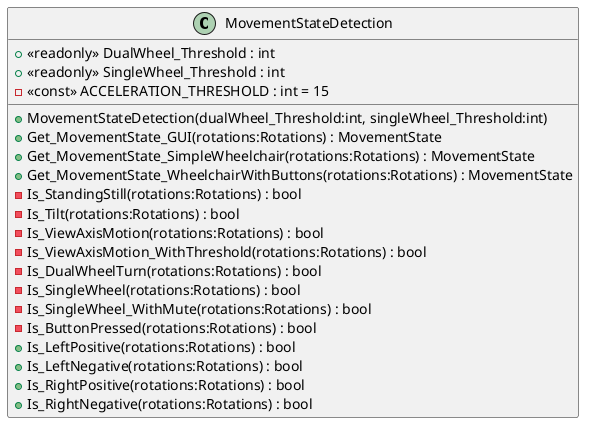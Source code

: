 @startuml
class MovementStateDetection {
    + <<readonly>> DualWheel_Threshold : int
    + <<readonly>> SingleWheel_Threshold : int
    - <<const>> ACCELERATION_THRESHOLD : int = 15
    + MovementStateDetection(dualWheel_Threshold:int, singleWheel_Threshold:int)
    + Get_MovementState_GUI(rotations:Rotations) : MovementState
    + Get_MovementState_SimpleWheelchair(rotations:Rotations) : MovementState
    + Get_MovementState_WheelchairWithButtons(rotations:Rotations) : MovementState
    - Is_StandingStill(rotations:Rotations) : bool
    - Is_Tilt(rotations:Rotations) : bool
    - Is_ViewAxisMotion(rotations:Rotations) : bool
    - Is_ViewAxisMotion_WithThreshold(rotations:Rotations) : bool
    - Is_DualWheelTurn(rotations:Rotations) : bool
    - Is_SingleWheel(rotations:Rotations) : bool
    - Is_SingleWheel_WithMute(rotations:Rotations) : bool
    - Is_ButtonPressed(rotations:Rotations) : bool
    + Is_LeftPositive(rotations:Rotations) : bool
    + Is_LeftNegative(rotations:Rotations) : bool
    + Is_RightPositive(rotations:Rotations) : bool
    + Is_RightNegative(rotations:Rotations) : bool
}
@enduml
